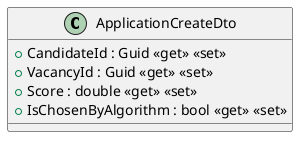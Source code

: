 @startuml
class ApplicationCreateDto {
    + CandidateId : Guid <<get>> <<set>>
    + VacancyId : Guid <<get>> <<set>>
    + Score : double <<get>> <<set>>
    + IsChosenByAlgorithm : bool <<get>> <<set>>
}
@enduml
